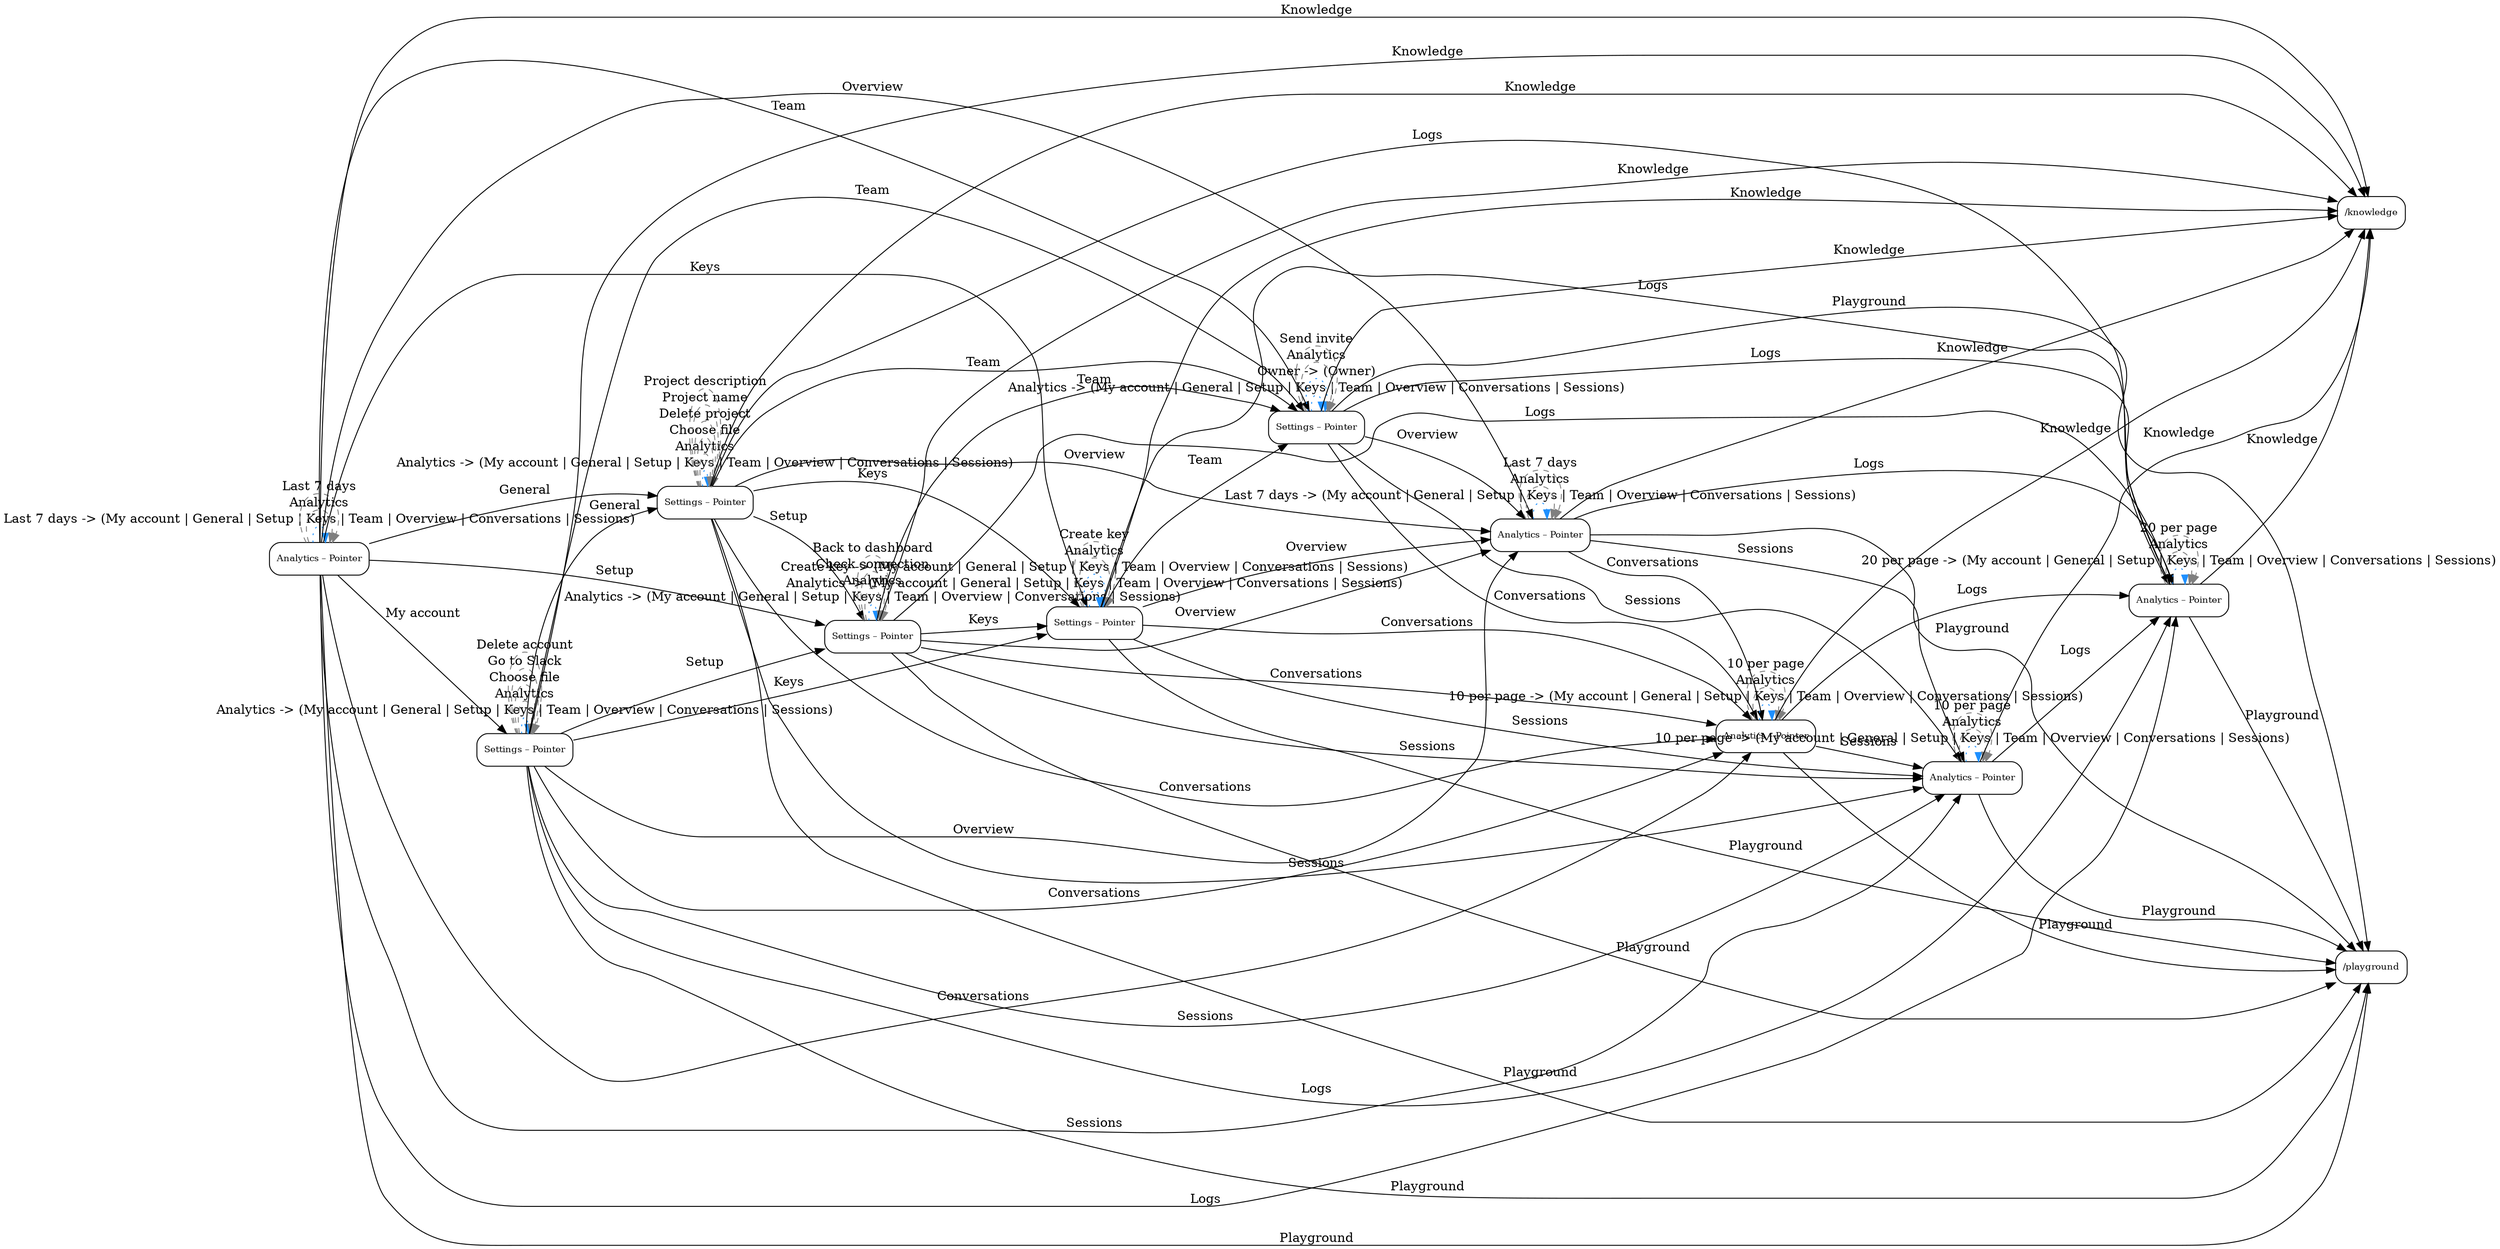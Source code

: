 digraph G {
  rankdir=LR;
  node [shape=box, style=rounded, fontsize=10];
  "https://app.pointer.ai/analytics" [label="Analytics – Pointer", tooltip="https://app.pointer.ai/analytics"];
  "https://app.pointer.ai/settings?tab=account" [label="Settings – Pointer", tooltip="https://app.pointer.ai/settings?tab=account"];
  "https://app.pointer.ai/settings?tab=general" [label="Settings – Pointer", tooltip="https://app.pointer.ai/settings?tab=general"];
  "https://app.pointer.ai/settings?tab=setup" [label="Settings – Pointer", tooltip="https://app.pointer.ai/settings?tab=setup"];
  "https://app.pointer.ai/settings?tab=keys" [label="Settings – Pointer", tooltip="https://app.pointer.ai/settings?tab=keys"];
  "https://app.pointer.ai/settings?tab=team" [label="Settings – Pointer", tooltip="https://app.pointer.ai/settings?tab=team"];
  "https://app.pointer.ai/analytics?tab=overview" [label="Analytics – Pointer", tooltip="https://app.pointer.ai/analytics?tab=overview"];
  "https://app.pointer.ai/analytics?tab=conversations" [label="Analytics – Pointer", tooltip="https://app.pointer.ai/analytics?tab=conversations"];
  "https://app.pointer.ai/analytics?tab=replays" [label="Analytics – Pointer", tooltip="https://app.pointer.ai/analytics?tab=replays"];
  "https://app.pointer.ai/analytics?tab=logs" [label="Analytics – Pointer", tooltip="https://app.pointer.ai/analytics?tab=logs"];
  "https://app.pointer.ai/knowledge" [label="/knowledge", tooltip="https://app.pointer.ai/knowledge"];
  "https://app.pointer.ai/playground" [label="/playground", tooltip="https://app.pointer.ai/playground"];
  "https://app.pointer.ai/analytics" -> "https://app.pointer.ai/settings?tab=account" [label="My account"];
  "https://app.pointer.ai/analytics" -> "https://app.pointer.ai/settings?tab=general" [label="General"];
  "https://app.pointer.ai/analytics" -> "https://app.pointer.ai/settings?tab=setup" [label="Setup"];
  "https://app.pointer.ai/analytics" -> "https://app.pointer.ai/settings?tab=keys" [label="Keys"];
  "https://app.pointer.ai/analytics" -> "https://app.pointer.ai/settings?tab=team" [label="Team"];
  "https://app.pointer.ai/analytics" -> "https://app.pointer.ai/analytics?tab=overview" [label="Overview"];
  "https://app.pointer.ai/analytics" -> "https://app.pointer.ai/analytics?tab=conversations" [label="Conversations"];
  "https://app.pointer.ai/analytics" -> "https://app.pointer.ai/analytics?tab=replays" [label="Sessions"];
  "https://app.pointer.ai/analytics" -> "https://app.pointer.ai/analytics?tab=logs" [label="Logs"];
  "https://app.pointer.ai/analytics" -> "https://app.pointer.ai/knowledge" [label="Knowledge"];
  "https://app.pointer.ai/analytics" -> "https://app.pointer.ai/playground" [label="Playground"];
  "https://app.pointer.ai/settings?tab=account" -> "https://app.pointer.ai/settings?tab=general" [label="General"];
  "https://app.pointer.ai/settings?tab=account" -> "https://app.pointer.ai/settings?tab=setup" [label="Setup"];
  "https://app.pointer.ai/settings?tab=account" -> "https://app.pointer.ai/settings?tab=keys" [label="Keys"];
  "https://app.pointer.ai/settings?tab=account" -> "https://app.pointer.ai/settings?tab=team" [label="Team"];
  "https://app.pointer.ai/settings?tab=account" -> "https://app.pointer.ai/analytics?tab=overview" [label="Overview"];
  "https://app.pointer.ai/settings?tab=account" -> "https://app.pointer.ai/analytics?tab=conversations" [label="Conversations"];
  "https://app.pointer.ai/settings?tab=account" -> "https://app.pointer.ai/analytics?tab=replays" [label="Sessions"];
  "https://app.pointer.ai/settings?tab=account" -> "https://app.pointer.ai/analytics?tab=logs" [label="Logs"];
  "https://app.pointer.ai/settings?tab=account" -> "https://app.pointer.ai/knowledge" [label="Knowledge"];
  "https://app.pointer.ai/settings?tab=account" -> "https://app.pointer.ai/playground" [label="Playground"];
  "https://app.pointer.ai/settings?tab=general" -> "https://app.pointer.ai/settings?tab=setup" [label="Setup"];
  "https://app.pointer.ai/settings?tab=general" -> "https://app.pointer.ai/settings?tab=keys" [label="Keys"];
  "https://app.pointer.ai/settings?tab=general" -> "https://app.pointer.ai/settings?tab=team" [label="Team"];
  "https://app.pointer.ai/settings?tab=general" -> "https://app.pointer.ai/analytics?tab=overview" [label="Overview"];
  "https://app.pointer.ai/settings?tab=general" -> "https://app.pointer.ai/analytics?tab=conversations" [label="Conversations"];
  "https://app.pointer.ai/settings?tab=general" -> "https://app.pointer.ai/analytics?tab=replays" [label="Sessions"];
  "https://app.pointer.ai/settings?tab=general" -> "https://app.pointer.ai/analytics?tab=logs" [label="Logs"];
  "https://app.pointer.ai/settings?tab=general" -> "https://app.pointer.ai/knowledge" [label="Knowledge"];
  "https://app.pointer.ai/settings?tab=general" -> "https://app.pointer.ai/playground" [label="Playground"];
  "https://app.pointer.ai/settings?tab=setup" -> "https://app.pointer.ai/settings?tab=keys" [label="Keys"];
  "https://app.pointer.ai/settings?tab=setup" -> "https://app.pointer.ai/settings?tab=team" [label="Team"];
  "https://app.pointer.ai/settings?tab=setup" -> "https://app.pointer.ai/analytics?tab=overview" [label="Overview"];
  "https://app.pointer.ai/settings?tab=setup" -> "https://app.pointer.ai/analytics?tab=conversations" [label="Conversations"];
  "https://app.pointer.ai/settings?tab=setup" -> "https://app.pointer.ai/analytics?tab=replays" [label="Sessions"];
  "https://app.pointer.ai/settings?tab=setup" -> "https://app.pointer.ai/analytics?tab=logs" [label="Logs"];
  "https://app.pointer.ai/settings?tab=setup" -> "https://app.pointer.ai/knowledge" [label="Knowledge"];
  "https://app.pointer.ai/settings?tab=setup" -> "https://app.pointer.ai/playground" [label="Playground"];
  "https://app.pointer.ai/settings?tab=keys" -> "https://app.pointer.ai/settings?tab=team" [label="Team"];
  "https://app.pointer.ai/settings?tab=keys" -> "https://app.pointer.ai/analytics?tab=overview" [label="Overview"];
  "https://app.pointer.ai/settings?tab=keys" -> "https://app.pointer.ai/analytics?tab=conversations" [label="Conversations"];
  "https://app.pointer.ai/settings?tab=keys" -> "https://app.pointer.ai/analytics?tab=replays" [label="Sessions"];
  "https://app.pointer.ai/settings?tab=keys" -> "https://app.pointer.ai/analytics?tab=logs" [label="Logs"];
  "https://app.pointer.ai/settings?tab=keys" -> "https://app.pointer.ai/knowledge" [label="Knowledge"];
  "https://app.pointer.ai/settings?tab=keys" -> "https://app.pointer.ai/playground" [label="Playground"];
  "https://app.pointer.ai/settings?tab=team" -> "https://app.pointer.ai/analytics?tab=overview" [label="Overview"];
  "https://app.pointer.ai/settings?tab=team" -> "https://app.pointer.ai/analytics?tab=conversations" [label="Conversations"];
  "https://app.pointer.ai/settings?tab=team" -> "https://app.pointer.ai/analytics?tab=replays" [label="Sessions"];
  "https://app.pointer.ai/settings?tab=team" -> "https://app.pointer.ai/analytics?tab=logs" [label="Logs"];
  "https://app.pointer.ai/settings?tab=team" -> "https://app.pointer.ai/knowledge" [label="Knowledge"];
  "https://app.pointer.ai/settings?tab=team" -> "https://app.pointer.ai/playground" [label="Playground"];
  "https://app.pointer.ai/analytics?tab=overview" -> "https://app.pointer.ai/analytics?tab=conversations" [label="Conversations"];
  "https://app.pointer.ai/analytics?tab=overview" -> "https://app.pointer.ai/analytics?tab=replays" [label="Sessions"];
  "https://app.pointer.ai/analytics?tab=overview" -> "https://app.pointer.ai/analytics?tab=logs" [label="Logs"];
  "https://app.pointer.ai/analytics?tab=overview" -> "https://app.pointer.ai/knowledge" [label="Knowledge"];
  "https://app.pointer.ai/analytics?tab=overview" -> "https://app.pointer.ai/playground" [label="Playground"];
  "https://app.pointer.ai/analytics?tab=conversations" -> "https://app.pointer.ai/analytics?tab=replays" [label="Sessions"];
  "https://app.pointer.ai/analytics?tab=conversations" -> "https://app.pointer.ai/analytics?tab=logs" [label="Logs"];
  "https://app.pointer.ai/analytics?tab=conversations" -> "https://app.pointer.ai/knowledge" [label="Knowledge"];
  "https://app.pointer.ai/analytics?tab=conversations" -> "https://app.pointer.ai/playground" [label="Playground"];
  "https://app.pointer.ai/analytics?tab=replays" -> "https://app.pointer.ai/analytics?tab=logs" [label="Logs"];
  "https://app.pointer.ai/analytics?tab=replays" -> "https://app.pointer.ai/knowledge" [label="Knowledge"];
  "https://app.pointer.ai/analytics?tab=replays" -> "https://app.pointer.ai/playground" [label="Playground"];
  "https://app.pointer.ai/analytics?tab=logs" -> "https://app.pointer.ai/knowledge" [label="Knowledge"];
  "https://app.pointer.ai/analytics?tab=logs" -> "https://app.pointer.ai/playground" [label="Playground"];
  "https://app.pointer.ai/analytics" -> "https://app.pointer.ai/analytics" [style=dotted, color=dodgerblue, label="Last 7 days -> (My account | General | Setup | Keys | Team | Overview | Conversations | Sessions)"];
  "https://app.pointer.ai/analytics" -> "https://app.pointer.ai/analytics" [style=dashed, color=gray50, label="Analytics"];
  "https://app.pointer.ai/analytics" -> "https://app.pointer.ai/analytics" [style=dashed, color=gray50, label="Last 7 days"];
  "https://app.pointer.ai/settings?tab=account" -> "https://app.pointer.ai/settings?tab=account" [style=dotted, color=dodgerblue, label="Analytics -> (My account | General | Setup | Keys | Team | Overview | Conversations | Sessions)"];
  "https://app.pointer.ai/settings?tab=account" -> "https://app.pointer.ai/settings?tab=account" [style=dashed, color=gray50, label="Analytics"];
  "https://app.pointer.ai/settings?tab=account" -> "https://app.pointer.ai/settings?tab=account" [style=dashed, color=gray50, label="Choose file"];
  "https://app.pointer.ai/settings?tab=account" -> "https://app.pointer.ai/settings?tab=account" [style=dashed, color=gray50, label="Go to Slack"];
  "https://app.pointer.ai/settings?tab=account" -> "https://app.pointer.ai/settings?tab=account" [style=dashed, color=gray50, label="Delete account"];
  "https://app.pointer.ai/settings?tab=general" -> "https://app.pointer.ai/settings?tab=general" [style=dotted, color=dodgerblue, label="Analytics -> (My account | General | Setup | Keys | Team | Overview | Conversations | Sessions)"];
  "https://app.pointer.ai/settings?tab=general" -> "https://app.pointer.ai/settings?tab=general" [style=dashed, color=gray50, label="Analytics"];
  "https://app.pointer.ai/settings?tab=general" -> "https://app.pointer.ai/settings?tab=general" [style=dashed, color=gray50, label="Choose file"];
  "https://app.pointer.ai/settings?tab=general" -> "https://app.pointer.ai/settings?tab=general" [style=dashed, color=gray50, label="Delete project"];
  "https://app.pointer.ai/settings?tab=general" -> "https://app.pointer.ai/settings?tab=general" [style=dashed, color=gray50, label="Project name"];
  "https://app.pointer.ai/settings?tab=general" -> "https://app.pointer.ai/settings?tab=general" [style=dashed, color=gray50, label="Project description"];
  "https://app.pointer.ai/settings?tab=setup" -> "https://app.pointer.ai/settings?tab=setup" [style=dotted, color=dodgerblue, label="Analytics -> (My account | General | Setup | Keys | Team | Overview | Conversations | Sessions)"];
  "https://app.pointer.ai/settings?tab=setup" -> "https://app.pointer.ai/settings?tab=setup" [style=dashed, color=gray50, label="Analytics"];
  "https://app.pointer.ai/settings?tab=setup" -> "https://app.pointer.ai/settings?tab=setup" [style=dashed, color=gray50, label="Check connection"];
  "https://app.pointer.ai/settings?tab=setup" -> "https://app.pointer.ai/settings?tab=setup" [style=dashed, color=gray50, label="Back to dashboard"];
  "https://app.pointer.ai/settings?tab=keys" -> "https://app.pointer.ai/settings?tab=keys" [style=dotted, color=dodgerblue, label="Analytics -> (My account | General | Setup | Keys | Team | Overview | Conversations | Sessions)"];
  "https://app.pointer.ai/settings?tab=keys" -> "https://app.pointer.ai/settings?tab=keys" [style=dotted, color=dodgerblue, label="Create key -> (My account | General | Setup | Keys | Team | Overview | Conversations | Sessions)"];
  "https://app.pointer.ai/settings?tab=keys" -> "https://app.pointer.ai/settings?tab=keys" [style=dashed, color=gray50, label="Analytics"];
  "https://app.pointer.ai/settings?tab=keys" -> "https://app.pointer.ai/settings?tab=keys" [style=dashed, color=gray50, label="Create key"];
  "https://app.pointer.ai/settings?tab=team" -> "https://app.pointer.ai/settings?tab=team" [style=dotted, color=dodgerblue, label="Analytics -> (My account | General | Setup | Keys | Team | Overview | Conversations | Sessions)"];
  "https://app.pointer.ai/settings?tab=team" -> "https://app.pointer.ai/settings?tab=team" [style=dotted, color=dodgerblue, label="Owner -> (Owner)"];
  "https://app.pointer.ai/settings?tab=team" -> "https://app.pointer.ai/settings?tab=team" [style=dashed, color=gray50, label="Analytics"];
  "https://app.pointer.ai/settings?tab=team" -> "https://app.pointer.ai/settings?tab=team" [style=dashed, color=gray50, label="Send invite"];
  "https://app.pointer.ai/analytics?tab=overview" -> "https://app.pointer.ai/analytics?tab=overview" [style=dotted, color=dodgerblue, label="Last 7 days -> (My account | General | Setup | Keys | Team | Overview | Conversations | Sessions)"];
  "https://app.pointer.ai/analytics?tab=overview" -> "https://app.pointer.ai/analytics?tab=overview" [style=dashed, color=gray50, label="Analytics"];
  "https://app.pointer.ai/analytics?tab=overview" -> "https://app.pointer.ai/analytics?tab=overview" [style=dashed, color=gray50, label="Last 7 days"];
  "https://app.pointer.ai/analytics?tab=conversations" -> "https://app.pointer.ai/analytics?tab=conversations" [style=dotted, color=dodgerblue, label="10 per page -> (My account | General | Setup | Keys | Team | Overview | Conversations | Sessions)"];
  "https://app.pointer.ai/analytics?tab=conversations" -> "https://app.pointer.ai/analytics?tab=conversations" [style=dashed, color=gray50, label="Analytics"];
  "https://app.pointer.ai/analytics?tab=conversations" -> "https://app.pointer.ai/analytics?tab=conversations" [style=dashed, color=gray50, label="10 per page"];
  "https://app.pointer.ai/analytics?tab=replays" -> "https://app.pointer.ai/analytics?tab=replays" [style=dotted, color=dodgerblue, label="10 per page -> (My account | General | Setup | Keys | Team | Overview | Conversations | Sessions)"];
  "https://app.pointer.ai/analytics?tab=replays" -> "https://app.pointer.ai/analytics?tab=replays" [style=dashed, color=gray50, label="Analytics"];
  "https://app.pointer.ai/analytics?tab=replays" -> "https://app.pointer.ai/analytics?tab=replays" [style=dashed, color=gray50, label="10 per page"];
  "https://app.pointer.ai/analytics?tab=logs" -> "https://app.pointer.ai/analytics?tab=logs" [style=dotted, color=dodgerblue, label="20 per page -> (My account | General | Setup | Keys | Team | Overview | Conversations | Sessions)"];
  "https://app.pointer.ai/analytics?tab=logs" -> "https://app.pointer.ai/analytics?tab=logs" [style=dashed, color=gray50, label="Analytics"];
  "https://app.pointer.ai/analytics?tab=logs" -> "https://app.pointer.ai/analytics?tab=logs" [style=dashed, color=gray50, label="20 per page"];
}